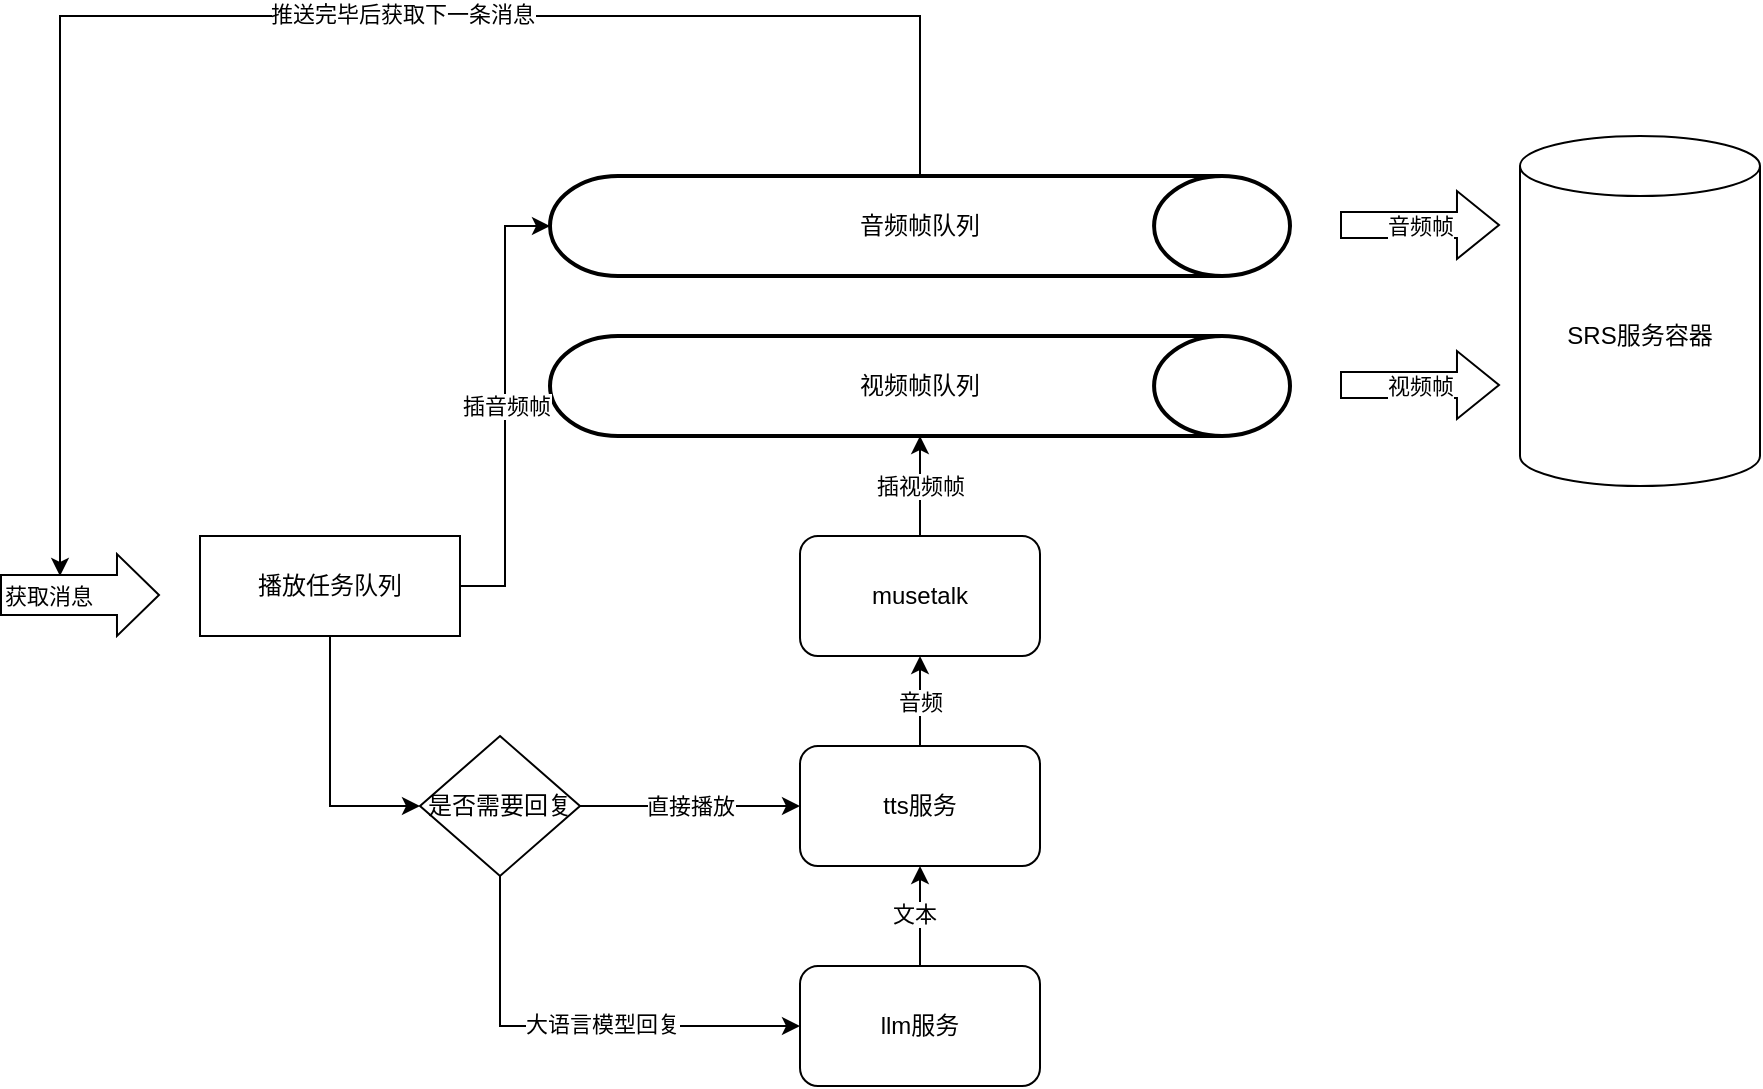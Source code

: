 <mxfile version="20.8.16" type="device"><diagram name="第 1 页" id="wp5s2lyIy9othVCXt31W"><mxGraphModel dx="1143" dy="674" grid="1" gridSize="10" guides="1" tooltips="1" connect="1" arrows="1" fold="1" page="1" pageScale="1" pageWidth="1654" pageHeight="2336" math="0" shadow="0"><root><mxCell id="0"/><mxCell id="1" parent="0"/><mxCell id="OPl_G1P9wzIV4sKKvl2w-2" value="SRS服务容器" style="shape=cylinder3;whiteSpace=wrap;html=1;boundedLbl=1;backgroundOutline=1;size=15;" vertex="1" parent="1"><mxGeometry x="900" y="180" width="120" height="175" as="geometry"/></mxCell><mxCell id="OPl_G1P9wzIV4sKKvl2w-4" value="视频帧队列" style="strokeWidth=2;html=1;shape=mxgraph.flowchart.direct_data;whiteSpace=wrap;" vertex="1" parent="1"><mxGeometry x="415" y="280" width="370" height="50" as="geometry"/></mxCell><mxCell id="OPl_G1P9wzIV4sKKvl2w-12" value="" style="edgeStyle=orthogonalEdgeStyle;rounded=0;orthogonalLoop=1;jettySize=auto;html=1;" edge="1" parent="1" source="OPl_G1P9wzIV4sKKvl2w-7" target="OPl_G1P9wzIV4sKKvl2w-9"><mxGeometry relative="1" as="geometry"/></mxCell><mxCell id="OPl_G1P9wzIV4sKKvl2w-14" value="文本" style="edgeLabel;html=1;align=center;verticalAlign=middle;resizable=0;points=[];" vertex="1" connectable="0" parent="OPl_G1P9wzIV4sKKvl2w-12"><mxGeometry x="0.1" y="3" relative="1" as="geometry"><mxPoint y="1" as="offset"/></mxGeometry></mxCell><mxCell id="OPl_G1P9wzIV4sKKvl2w-7" value="llm服务" style="rounded=1;whiteSpace=wrap;html=1;" vertex="1" parent="1"><mxGeometry x="540" y="595" width="120" height="60" as="geometry"/></mxCell><mxCell id="OPl_G1P9wzIV4sKKvl2w-13" value="" style="edgeStyle=orthogonalEdgeStyle;rounded=0;orthogonalLoop=1;jettySize=auto;html=1;entryX=0.5;entryY=1;entryDx=0;entryDy=0;" edge="1" parent="1" source="OPl_G1P9wzIV4sKKvl2w-9" target="OPl_G1P9wzIV4sKKvl2w-27"><mxGeometry relative="1" as="geometry"><mxPoint x="600" y="425" as="targetPoint"/></mxGeometry></mxCell><mxCell id="OPl_G1P9wzIV4sKKvl2w-15" value="音频" style="edgeLabel;html=1;align=center;verticalAlign=middle;resizable=0;points=[];" vertex="1" connectable="0" parent="OPl_G1P9wzIV4sKKvl2w-13"><mxGeometry x="0.017" relative="1" as="geometry"><mxPoint y="1" as="offset"/></mxGeometry></mxCell><mxCell id="OPl_G1P9wzIV4sKKvl2w-9" value="tts服务" style="rounded=1;whiteSpace=wrap;html=1;" vertex="1" parent="1"><mxGeometry x="540" y="485" width="120" height="60" as="geometry"/></mxCell><mxCell id="OPl_G1P9wzIV4sKKvl2w-17" style="edgeStyle=orthogonalEdgeStyle;rounded=0;orthogonalLoop=1;jettySize=auto;html=1;entryX=0;entryY=0.5;entryDx=0;entryDy=0;" edge="1" parent="1" source="OPl_G1P9wzIV4sKKvl2w-16" target="OPl_G1P9wzIV4sKKvl2w-7"><mxGeometry relative="1" as="geometry"><Array as="points"><mxPoint x="390" y="625"/></Array></mxGeometry></mxCell><mxCell id="OPl_G1P9wzIV4sKKvl2w-19" value="大语言模型回复" style="edgeLabel;html=1;align=center;verticalAlign=middle;resizable=0;points=[];" vertex="1" connectable="0" parent="OPl_G1P9wzIV4sKKvl2w-17"><mxGeometry x="0.122" y="2" relative="1" as="geometry"><mxPoint y="1" as="offset"/></mxGeometry></mxCell><mxCell id="OPl_G1P9wzIV4sKKvl2w-18" value="直接播放" style="edgeStyle=orthogonalEdgeStyle;rounded=0;orthogonalLoop=1;jettySize=auto;html=1;entryX=0;entryY=0.5;entryDx=0;entryDy=0;" edge="1" parent="1" source="OPl_G1P9wzIV4sKKvl2w-16" target="OPl_G1P9wzIV4sKKvl2w-9"><mxGeometry relative="1" as="geometry"/></mxCell><mxCell id="OPl_G1P9wzIV4sKKvl2w-34" value="插音频帧" style="edgeStyle=orthogonalEdgeStyle;rounded=0;orthogonalLoop=1;jettySize=auto;html=1;entryX=0;entryY=0.5;entryDx=0;entryDy=0;entryPerimeter=0;startArrow=none;" edge="1" parent="1" source="OPl_G1P9wzIV4sKKvl2w-35" target="OPl_G1P9wzIV4sKKvl2w-33"><mxGeometry relative="1" as="geometry"/></mxCell><mxCell id="OPl_G1P9wzIV4sKKvl2w-16" value="是否需要回复" style="rhombus;whiteSpace=wrap;html=1;" vertex="1" parent="1"><mxGeometry x="350" y="480" width="80" height="70" as="geometry"/></mxCell><mxCell id="OPl_G1P9wzIV4sKKvl2w-25" value="音频帧" style="shape=flexArrow;endArrow=classic;html=1;rounded=0;width=13;endSize=6.67;" edge="1" parent="1"><mxGeometry width="50" height="50" relative="1" as="geometry"><mxPoint x="810" y="224.5" as="sourcePoint"/><mxPoint x="890" y="224.5" as="targetPoint"/></mxGeometry></mxCell><mxCell id="OPl_G1P9wzIV4sKKvl2w-26" value="视频帧" style="shape=flexArrow;endArrow=classic;html=1;rounded=0;width=13;endSize=6.67;" edge="1" parent="1"><mxGeometry width="50" height="50" relative="1" as="geometry"><mxPoint x="810" y="304.5" as="sourcePoint"/><mxPoint x="890" y="304.5" as="targetPoint"/></mxGeometry></mxCell><mxCell id="OPl_G1P9wzIV4sKKvl2w-32" value="插视频帧" style="edgeStyle=orthogonalEdgeStyle;rounded=0;orthogonalLoop=1;jettySize=auto;html=1;" edge="1" parent="1" source="OPl_G1P9wzIV4sKKvl2w-27" target="OPl_G1P9wzIV4sKKvl2w-4"><mxGeometry relative="1" as="geometry"/></mxCell><mxCell id="OPl_G1P9wzIV4sKKvl2w-27" value="musetalk" style="rounded=1;whiteSpace=wrap;html=1;" vertex="1" parent="1"><mxGeometry x="540" y="380" width="120" height="60" as="geometry"/></mxCell><mxCell id="OPl_G1P9wzIV4sKKvl2w-41" style="edgeStyle=orthogonalEdgeStyle;rounded=0;orthogonalLoop=1;jettySize=auto;html=1;" edge="1" parent="1" source="OPl_G1P9wzIV4sKKvl2w-33"><mxGeometry relative="1" as="geometry"><mxPoint x="170" y="400" as="targetPoint"/><Array as="points"><mxPoint x="600" y="120"/><mxPoint x="170" y="120"/></Array></mxGeometry></mxCell><mxCell id="OPl_G1P9wzIV4sKKvl2w-42" value="推送完毕后获取下一条消息" style="edgeLabel;html=1;align=center;verticalAlign=middle;resizable=0;points=[];" vertex="1" connectable="0" parent="OPl_G1P9wzIV4sKKvl2w-41"><mxGeometry x="-0.142" y="-1" relative="1" as="geometry"><mxPoint as="offset"/></mxGeometry></mxCell><mxCell id="OPl_G1P9wzIV4sKKvl2w-33" value="音频帧队列" style="strokeWidth=2;html=1;shape=mxgraph.flowchart.direct_data;whiteSpace=wrap;" vertex="1" parent="1"><mxGeometry x="415" y="200" width="370" height="50" as="geometry"/></mxCell><mxCell id="OPl_G1P9wzIV4sKKvl2w-38" style="edgeStyle=orthogonalEdgeStyle;rounded=0;orthogonalLoop=1;jettySize=auto;html=1;entryX=0;entryY=0.5;entryDx=0;entryDy=0;exitX=0.5;exitY=1;exitDx=0;exitDy=0;" edge="1" parent="1" source="OPl_G1P9wzIV4sKKvl2w-35" target="OPl_G1P9wzIV4sKKvl2w-16"><mxGeometry relative="1" as="geometry"><Array as="points"><mxPoint x="305" y="515"/></Array></mxGeometry></mxCell><mxCell id="OPl_G1P9wzIV4sKKvl2w-35" value="播放任务队列" style="rounded=0;whiteSpace=wrap;html=1;" vertex="1" parent="1"><mxGeometry x="240" y="380" width="130" height="50" as="geometry"/></mxCell><mxCell id="OPl_G1P9wzIV4sKKvl2w-39" value="" style="shape=flexArrow;endArrow=classic;html=1;rounded=0;width=20;endSize=6.67;" edge="1" parent="1"><mxGeometry width="50" height="50" relative="1" as="geometry"><mxPoint x="140" y="409.5" as="sourcePoint"/><mxPoint x="220" y="409.5" as="targetPoint"/></mxGeometry></mxCell><mxCell id="OPl_G1P9wzIV4sKKvl2w-40" value="获取消息" style="edgeLabel;html=1;align=center;verticalAlign=middle;resizable=0;points=[];" vertex="1" connectable="0" parent="OPl_G1P9wzIV4sKKvl2w-39"><mxGeometry x="-0.4" y="1" relative="1" as="geometry"><mxPoint y="1" as="offset"/></mxGeometry></mxCell></root></mxGraphModel></diagram></mxfile>